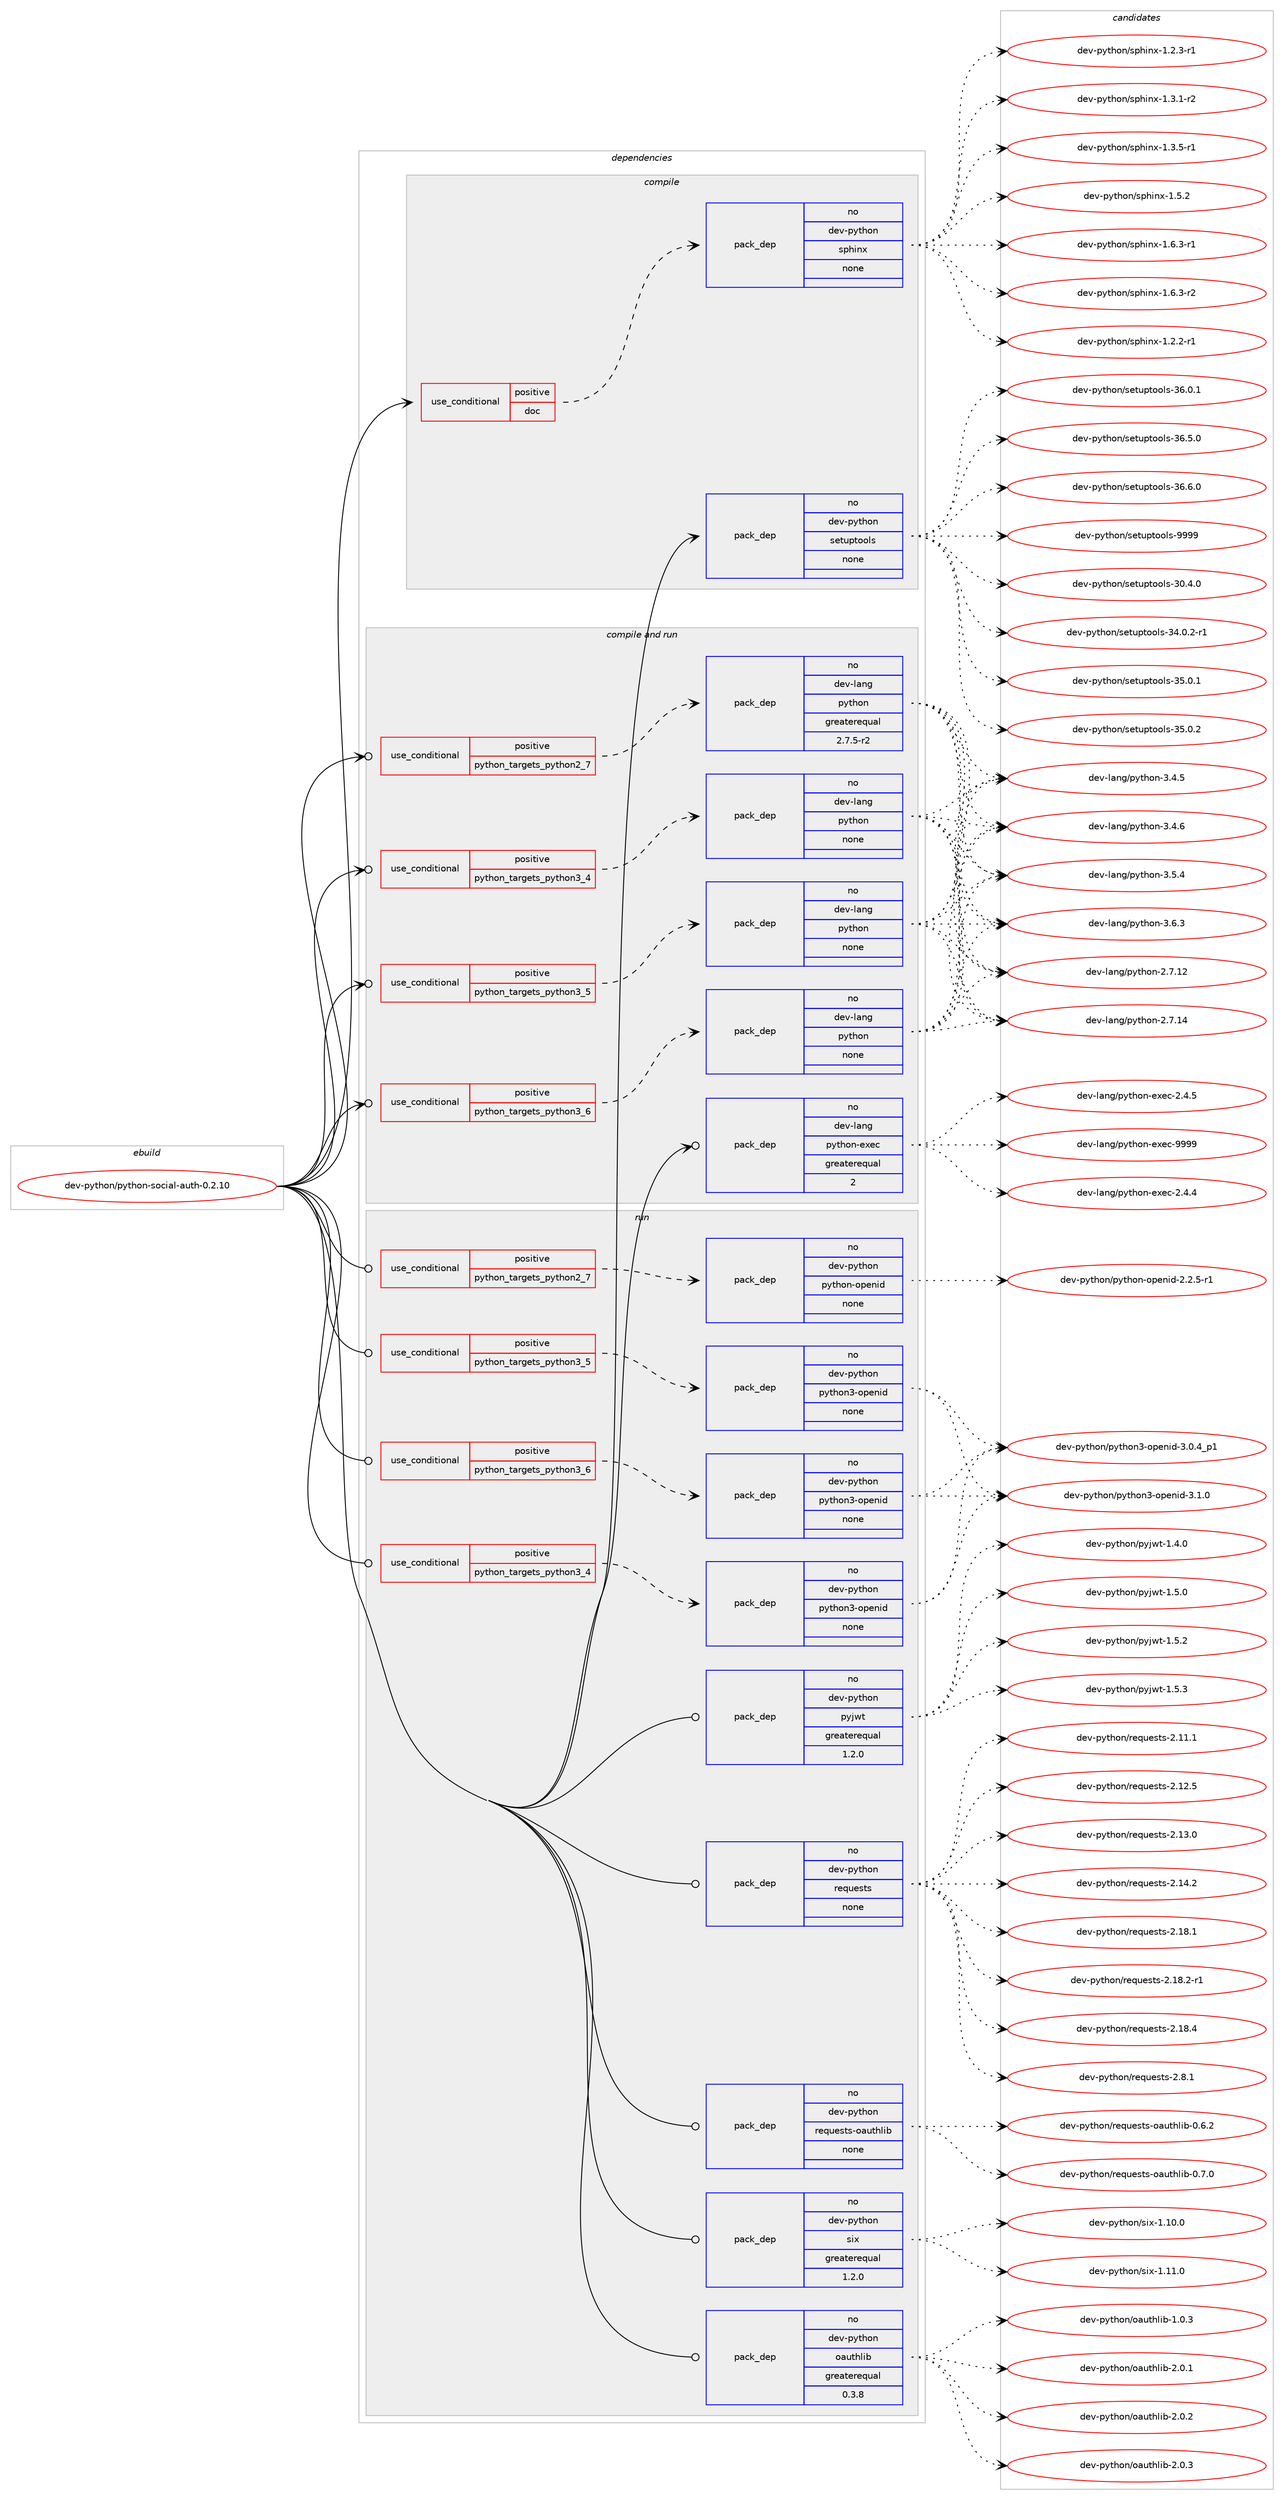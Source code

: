digraph prolog {

# *************
# Graph options
# *************

newrank=true;
concentrate=true;
compound=true;
graph [rankdir=LR,fontname=Helvetica,fontsize=10,ranksep=1.5];#, ranksep=2.5, nodesep=0.2];
edge  [arrowhead=vee];
node  [fontname=Helvetica,fontsize=10];

# **********
# The ebuild
# **********

subgraph cluster_leftcol {
color=gray;
rank=same;
label=<<i>ebuild</i>>;
id [label="dev-python/python-social-auth-0.2.10", color=red, width=4, href="../dev-python/python-social-auth-0.2.10.svg"];
}

# ****************
# The dependencies
# ****************

subgraph cluster_midcol {
color=gray;
label=<<i>dependencies</i>>;
subgraph cluster_compile {
fillcolor="#eeeeee";
style=filled;
label=<<i>compile</i>>;
subgraph cond40329 {
dependency183257 [label=<<TABLE BORDER="0" CELLBORDER="1" CELLSPACING="0" CELLPADDING="4"><TR><TD ROWSPAN="3" CELLPADDING="10">use_conditional</TD></TR><TR><TD>positive</TD></TR><TR><TD>doc</TD></TR></TABLE>>, shape=none, color=red];
subgraph pack138979 {
dependency183258 [label=<<TABLE BORDER="0" CELLBORDER="1" CELLSPACING="0" CELLPADDING="4" WIDTH="220"><TR><TD ROWSPAN="6" CELLPADDING="30">pack_dep</TD></TR><TR><TD WIDTH="110">no</TD></TR><TR><TD>dev-python</TD></TR><TR><TD>sphinx</TD></TR><TR><TD>none</TD></TR><TR><TD></TD></TR></TABLE>>, shape=none, color=blue];
}
dependency183257:e -> dependency183258:w [weight=20,style="dashed",arrowhead="vee"];
}
id:e -> dependency183257:w [weight=20,style="solid",arrowhead="vee"];
subgraph pack138980 {
dependency183259 [label=<<TABLE BORDER="0" CELLBORDER="1" CELLSPACING="0" CELLPADDING="4" WIDTH="220"><TR><TD ROWSPAN="6" CELLPADDING="30">pack_dep</TD></TR><TR><TD WIDTH="110">no</TD></TR><TR><TD>dev-python</TD></TR><TR><TD>setuptools</TD></TR><TR><TD>none</TD></TR><TR><TD></TD></TR></TABLE>>, shape=none, color=blue];
}
id:e -> dependency183259:w [weight=20,style="solid",arrowhead="vee"];
}
subgraph cluster_compileandrun {
fillcolor="#eeeeee";
style=filled;
label=<<i>compile and run</i>>;
subgraph cond40330 {
dependency183260 [label=<<TABLE BORDER="0" CELLBORDER="1" CELLSPACING="0" CELLPADDING="4"><TR><TD ROWSPAN="3" CELLPADDING="10">use_conditional</TD></TR><TR><TD>positive</TD></TR><TR><TD>python_targets_python2_7</TD></TR></TABLE>>, shape=none, color=red];
subgraph pack138981 {
dependency183261 [label=<<TABLE BORDER="0" CELLBORDER="1" CELLSPACING="0" CELLPADDING="4" WIDTH="220"><TR><TD ROWSPAN="6" CELLPADDING="30">pack_dep</TD></TR><TR><TD WIDTH="110">no</TD></TR><TR><TD>dev-lang</TD></TR><TR><TD>python</TD></TR><TR><TD>greaterequal</TD></TR><TR><TD>2.7.5-r2</TD></TR></TABLE>>, shape=none, color=blue];
}
dependency183260:e -> dependency183261:w [weight=20,style="dashed",arrowhead="vee"];
}
id:e -> dependency183260:w [weight=20,style="solid",arrowhead="odotvee"];
subgraph cond40331 {
dependency183262 [label=<<TABLE BORDER="0" CELLBORDER="1" CELLSPACING="0" CELLPADDING="4"><TR><TD ROWSPAN="3" CELLPADDING="10">use_conditional</TD></TR><TR><TD>positive</TD></TR><TR><TD>python_targets_python3_4</TD></TR></TABLE>>, shape=none, color=red];
subgraph pack138982 {
dependency183263 [label=<<TABLE BORDER="0" CELLBORDER="1" CELLSPACING="0" CELLPADDING="4" WIDTH="220"><TR><TD ROWSPAN="6" CELLPADDING="30">pack_dep</TD></TR><TR><TD WIDTH="110">no</TD></TR><TR><TD>dev-lang</TD></TR><TR><TD>python</TD></TR><TR><TD>none</TD></TR><TR><TD></TD></TR></TABLE>>, shape=none, color=blue];
}
dependency183262:e -> dependency183263:w [weight=20,style="dashed",arrowhead="vee"];
}
id:e -> dependency183262:w [weight=20,style="solid",arrowhead="odotvee"];
subgraph cond40332 {
dependency183264 [label=<<TABLE BORDER="0" CELLBORDER="1" CELLSPACING="0" CELLPADDING="4"><TR><TD ROWSPAN="3" CELLPADDING="10">use_conditional</TD></TR><TR><TD>positive</TD></TR><TR><TD>python_targets_python3_5</TD></TR></TABLE>>, shape=none, color=red];
subgraph pack138983 {
dependency183265 [label=<<TABLE BORDER="0" CELLBORDER="1" CELLSPACING="0" CELLPADDING="4" WIDTH="220"><TR><TD ROWSPAN="6" CELLPADDING="30">pack_dep</TD></TR><TR><TD WIDTH="110">no</TD></TR><TR><TD>dev-lang</TD></TR><TR><TD>python</TD></TR><TR><TD>none</TD></TR><TR><TD></TD></TR></TABLE>>, shape=none, color=blue];
}
dependency183264:e -> dependency183265:w [weight=20,style="dashed",arrowhead="vee"];
}
id:e -> dependency183264:w [weight=20,style="solid",arrowhead="odotvee"];
subgraph cond40333 {
dependency183266 [label=<<TABLE BORDER="0" CELLBORDER="1" CELLSPACING="0" CELLPADDING="4"><TR><TD ROWSPAN="3" CELLPADDING="10">use_conditional</TD></TR><TR><TD>positive</TD></TR><TR><TD>python_targets_python3_6</TD></TR></TABLE>>, shape=none, color=red];
subgraph pack138984 {
dependency183267 [label=<<TABLE BORDER="0" CELLBORDER="1" CELLSPACING="0" CELLPADDING="4" WIDTH="220"><TR><TD ROWSPAN="6" CELLPADDING="30">pack_dep</TD></TR><TR><TD WIDTH="110">no</TD></TR><TR><TD>dev-lang</TD></TR><TR><TD>python</TD></TR><TR><TD>none</TD></TR><TR><TD></TD></TR></TABLE>>, shape=none, color=blue];
}
dependency183266:e -> dependency183267:w [weight=20,style="dashed",arrowhead="vee"];
}
id:e -> dependency183266:w [weight=20,style="solid",arrowhead="odotvee"];
subgraph pack138985 {
dependency183268 [label=<<TABLE BORDER="0" CELLBORDER="1" CELLSPACING="0" CELLPADDING="4" WIDTH="220"><TR><TD ROWSPAN="6" CELLPADDING="30">pack_dep</TD></TR><TR><TD WIDTH="110">no</TD></TR><TR><TD>dev-lang</TD></TR><TR><TD>python-exec</TD></TR><TR><TD>greaterequal</TD></TR><TR><TD>2</TD></TR></TABLE>>, shape=none, color=blue];
}
id:e -> dependency183268:w [weight=20,style="solid",arrowhead="odotvee"];
}
subgraph cluster_run {
fillcolor="#eeeeee";
style=filled;
label=<<i>run</i>>;
subgraph cond40334 {
dependency183269 [label=<<TABLE BORDER="0" CELLBORDER="1" CELLSPACING="0" CELLPADDING="4"><TR><TD ROWSPAN="3" CELLPADDING="10">use_conditional</TD></TR><TR><TD>positive</TD></TR><TR><TD>python_targets_python2_7</TD></TR></TABLE>>, shape=none, color=red];
subgraph pack138986 {
dependency183270 [label=<<TABLE BORDER="0" CELLBORDER="1" CELLSPACING="0" CELLPADDING="4" WIDTH="220"><TR><TD ROWSPAN="6" CELLPADDING="30">pack_dep</TD></TR><TR><TD WIDTH="110">no</TD></TR><TR><TD>dev-python</TD></TR><TR><TD>python-openid</TD></TR><TR><TD>none</TD></TR><TR><TD></TD></TR></TABLE>>, shape=none, color=blue];
}
dependency183269:e -> dependency183270:w [weight=20,style="dashed",arrowhead="vee"];
}
id:e -> dependency183269:w [weight=20,style="solid",arrowhead="odot"];
subgraph cond40335 {
dependency183271 [label=<<TABLE BORDER="0" CELLBORDER="1" CELLSPACING="0" CELLPADDING="4"><TR><TD ROWSPAN="3" CELLPADDING="10">use_conditional</TD></TR><TR><TD>positive</TD></TR><TR><TD>python_targets_python3_4</TD></TR></TABLE>>, shape=none, color=red];
subgraph pack138987 {
dependency183272 [label=<<TABLE BORDER="0" CELLBORDER="1" CELLSPACING="0" CELLPADDING="4" WIDTH="220"><TR><TD ROWSPAN="6" CELLPADDING="30">pack_dep</TD></TR><TR><TD WIDTH="110">no</TD></TR><TR><TD>dev-python</TD></TR><TR><TD>python3-openid</TD></TR><TR><TD>none</TD></TR><TR><TD></TD></TR></TABLE>>, shape=none, color=blue];
}
dependency183271:e -> dependency183272:w [weight=20,style="dashed",arrowhead="vee"];
}
id:e -> dependency183271:w [weight=20,style="solid",arrowhead="odot"];
subgraph cond40336 {
dependency183273 [label=<<TABLE BORDER="0" CELLBORDER="1" CELLSPACING="0" CELLPADDING="4"><TR><TD ROWSPAN="3" CELLPADDING="10">use_conditional</TD></TR><TR><TD>positive</TD></TR><TR><TD>python_targets_python3_5</TD></TR></TABLE>>, shape=none, color=red];
subgraph pack138988 {
dependency183274 [label=<<TABLE BORDER="0" CELLBORDER="1" CELLSPACING="0" CELLPADDING="4" WIDTH="220"><TR><TD ROWSPAN="6" CELLPADDING="30">pack_dep</TD></TR><TR><TD WIDTH="110">no</TD></TR><TR><TD>dev-python</TD></TR><TR><TD>python3-openid</TD></TR><TR><TD>none</TD></TR><TR><TD></TD></TR></TABLE>>, shape=none, color=blue];
}
dependency183273:e -> dependency183274:w [weight=20,style="dashed",arrowhead="vee"];
}
id:e -> dependency183273:w [weight=20,style="solid",arrowhead="odot"];
subgraph cond40337 {
dependency183275 [label=<<TABLE BORDER="0" CELLBORDER="1" CELLSPACING="0" CELLPADDING="4"><TR><TD ROWSPAN="3" CELLPADDING="10">use_conditional</TD></TR><TR><TD>positive</TD></TR><TR><TD>python_targets_python3_6</TD></TR></TABLE>>, shape=none, color=red];
subgraph pack138989 {
dependency183276 [label=<<TABLE BORDER="0" CELLBORDER="1" CELLSPACING="0" CELLPADDING="4" WIDTH="220"><TR><TD ROWSPAN="6" CELLPADDING="30">pack_dep</TD></TR><TR><TD WIDTH="110">no</TD></TR><TR><TD>dev-python</TD></TR><TR><TD>python3-openid</TD></TR><TR><TD>none</TD></TR><TR><TD></TD></TR></TABLE>>, shape=none, color=blue];
}
dependency183275:e -> dependency183276:w [weight=20,style="dashed",arrowhead="vee"];
}
id:e -> dependency183275:w [weight=20,style="solid",arrowhead="odot"];
subgraph pack138990 {
dependency183277 [label=<<TABLE BORDER="0" CELLBORDER="1" CELLSPACING="0" CELLPADDING="4" WIDTH="220"><TR><TD ROWSPAN="6" CELLPADDING="30">pack_dep</TD></TR><TR><TD WIDTH="110">no</TD></TR><TR><TD>dev-python</TD></TR><TR><TD>oauthlib</TD></TR><TR><TD>greaterequal</TD></TR><TR><TD>0.3.8</TD></TR></TABLE>>, shape=none, color=blue];
}
id:e -> dependency183277:w [weight=20,style="solid",arrowhead="odot"];
subgraph pack138991 {
dependency183278 [label=<<TABLE BORDER="0" CELLBORDER="1" CELLSPACING="0" CELLPADDING="4" WIDTH="220"><TR><TD ROWSPAN="6" CELLPADDING="30">pack_dep</TD></TR><TR><TD WIDTH="110">no</TD></TR><TR><TD>dev-python</TD></TR><TR><TD>pyjwt</TD></TR><TR><TD>greaterequal</TD></TR><TR><TD>1.2.0</TD></TR></TABLE>>, shape=none, color=blue];
}
id:e -> dependency183278:w [weight=20,style="solid",arrowhead="odot"];
subgraph pack138992 {
dependency183279 [label=<<TABLE BORDER="0" CELLBORDER="1" CELLSPACING="0" CELLPADDING="4" WIDTH="220"><TR><TD ROWSPAN="6" CELLPADDING="30">pack_dep</TD></TR><TR><TD WIDTH="110">no</TD></TR><TR><TD>dev-python</TD></TR><TR><TD>requests</TD></TR><TR><TD>none</TD></TR><TR><TD></TD></TR></TABLE>>, shape=none, color=blue];
}
id:e -> dependency183279:w [weight=20,style="solid",arrowhead="odot"];
subgraph pack138993 {
dependency183280 [label=<<TABLE BORDER="0" CELLBORDER="1" CELLSPACING="0" CELLPADDING="4" WIDTH="220"><TR><TD ROWSPAN="6" CELLPADDING="30">pack_dep</TD></TR><TR><TD WIDTH="110">no</TD></TR><TR><TD>dev-python</TD></TR><TR><TD>requests-oauthlib</TD></TR><TR><TD>none</TD></TR><TR><TD></TD></TR></TABLE>>, shape=none, color=blue];
}
id:e -> dependency183280:w [weight=20,style="solid",arrowhead="odot"];
subgraph pack138994 {
dependency183281 [label=<<TABLE BORDER="0" CELLBORDER="1" CELLSPACING="0" CELLPADDING="4" WIDTH="220"><TR><TD ROWSPAN="6" CELLPADDING="30">pack_dep</TD></TR><TR><TD WIDTH="110">no</TD></TR><TR><TD>dev-python</TD></TR><TR><TD>six</TD></TR><TR><TD>greaterequal</TD></TR><TR><TD>1.2.0</TD></TR></TABLE>>, shape=none, color=blue];
}
id:e -> dependency183281:w [weight=20,style="solid",arrowhead="odot"];
}
}

# **************
# The candidates
# **************

subgraph cluster_choices {
rank=same;
color=gray;
label=<<i>candidates</i>>;

subgraph choice138979 {
color=black;
nodesep=1;
choice10010111845112121116104111110471151121041051101204549465046504511449 [label="dev-python/sphinx-1.2.2-r1", color=red, width=4,href="../dev-python/sphinx-1.2.2-r1.svg"];
choice10010111845112121116104111110471151121041051101204549465046514511449 [label="dev-python/sphinx-1.2.3-r1", color=red, width=4,href="../dev-python/sphinx-1.2.3-r1.svg"];
choice10010111845112121116104111110471151121041051101204549465146494511450 [label="dev-python/sphinx-1.3.1-r2", color=red, width=4,href="../dev-python/sphinx-1.3.1-r2.svg"];
choice10010111845112121116104111110471151121041051101204549465146534511449 [label="dev-python/sphinx-1.3.5-r1", color=red, width=4,href="../dev-python/sphinx-1.3.5-r1.svg"];
choice1001011184511212111610411111047115112104105110120454946534650 [label="dev-python/sphinx-1.5.2", color=red, width=4,href="../dev-python/sphinx-1.5.2.svg"];
choice10010111845112121116104111110471151121041051101204549465446514511449 [label="dev-python/sphinx-1.6.3-r1", color=red, width=4,href="../dev-python/sphinx-1.6.3-r1.svg"];
choice10010111845112121116104111110471151121041051101204549465446514511450 [label="dev-python/sphinx-1.6.3-r2", color=red, width=4,href="../dev-python/sphinx-1.6.3-r2.svg"];
dependency183258:e -> choice10010111845112121116104111110471151121041051101204549465046504511449:w [style=dotted,weight="100"];
dependency183258:e -> choice10010111845112121116104111110471151121041051101204549465046514511449:w [style=dotted,weight="100"];
dependency183258:e -> choice10010111845112121116104111110471151121041051101204549465146494511450:w [style=dotted,weight="100"];
dependency183258:e -> choice10010111845112121116104111110471151121041051101204549465146534511449:w [style=dotted,weight="100"];
dependency183258:e -> choice1001011184511212111610411111047115112104105110120454946534650:w [style=dotted,weight="100"];
dependency183258:e -> choice10010111845112121116104111110471151121041051101204549465446514511449:w [style=dotted,weight="100"];
dependency183258:e -> choice10010111845112121116104111110471151121041051101204549465446514511450:w [style=dotted,weight="100"];
}
subgraph choice138980 {
color=black;
nodesep=1;
choice100101118451121211161041111104711510111611711211611111110811545514846524648 [label="dev-python/setuptools-30.4.0", color=red, width=4,href="../dev-python/setuptools-30.4.0.svg"];
choice1001011184511212111610411111047115101116117112116111111108115455152464846504511449 [label="dev-python/setuptools-34.0.2-r1", color=red, width=4,href="../dev-python/setuptools-34.0.2-r1.svg"];
choice100101118451121211161041111104711510111611711211611111110811545515346484649 [label="dev-python/setuptools-35.0.1", color=red, width=4,href="../dev-python/setuptools-35.0.1.svg"];
choice100101118451121211161041111104711510111611711211611111110811545515346484650 [label="dev-python/setuptools-35.0.2", color=red, width=4,href="../dev-python/setuptools-35.0.2.svg"];
choice100101118451121211161041111104711510111611711211611111110811545515446484649 [label="dev-python/setuptools-36.0.1", color=red, width=4,href="../dev-python/setuptools-36.0.1.svg"];
choice100101118451121211161041111104711510111611711211611111110811545515446534648 [label="dev-python/setuptools-36.5.0", color=red, width=4,href="../dev-python/setuptools-36.5.0.svg"];
choice100101118451121211161041111104711510111611711211611111110811545515446544648 [label="dev-python/setuptools-36.6.0", color=red, width=4,href="../dev-python/setuptools-36.6.0.svg"];
choice10010111845112121116104111110471151011161171121161111111081154557575757 [label="dev-python/setuptools-9999", color=red, width=4,href="../dev-python/setuptools-9999.svg"];
dependency183259:e -> choice100101118451121211161041111104711510111611711211611111110811545514846524648:w [style=dotted,weight="100"];
dependency183259:e -> choice1001011184511212111610411111047115101116117112116111111108115455152464846504511449:w [style=dotted,weight="100"];
dependency183259:e -> choice100101118451121211161041111104711510111611711211611111110811545515346484649:w [style=dotted,weight="100"];
dependency183259:e -> choice100101118451121211161041111104711510111611711211611111110811545515346484650:w [style=dotted,weight="100"];
dependency183259:e -> choice100101118451121211161041111104711510111611711211611111110811545515446484649:w [style=dotted,weight="100"];
dependency183259:e -> choice100101118451121211161041111104711510111611711211611111110811545515446534648:w [style=dotted,weight="100"];
dependency183259:e -> choice100101118451121211161041111104711510111611711211611111110811545515446544648:w [style=dotted,weight="100"];
dependency183259:e -> choice10010111845112121116104111110471151011161171121161111111081154557575757:w [style=dotted,weight="100"];
}
subgraph choice138981 {
color=black;
nodesep=1;
choice10010111845108971101034711212111610411111045504655464950 [label="dev-lang/python-2.7.12", color=red, width=4,href="../dev-lang/python-2.7.12.svg"];
choice10010111845108971101034711212111610411111045504655464952 [label="dev-lang/python-2.7.14", color=red, width=4,href="../dev-lang/python-2.7.14.svg"];
choice100101118451089711010347112121116104111110455146524653 [label="dev-lang/python-3.4.5", color=red, width=4,href="../dev-lang/python-3.4.5.svg"];
choice100101118451089711010347112121116104111110455146524654 [label="dev-lang/python-3.4.6", color=red, width=4,href="../dev-lang/python-3.4.6.svg"];
choice100101118451089711010347112121116104111110455146534652 [label="dev-lang/python-3.5.4", color=red, width=4,href="../dev-lang/python-3.5.4.svg"];
choice100101118451089711010347112121116104111110455146544651 [label="dev-lang/python-3.6.3", color=red, width=4,href="../dev-lang/python-3.6.3.svg"];
dependency183261:e -> choice10010111845108971101034711212111610411111045504655464950:w [style=dotted,weight="100"];
dependency183261:e -> choice10010111845108971101034711212111610411111045504655464952:w [style=dotted,weight="100"];
dependency183261:e -> choice100101118451089711010347112121116104111110455146524653:w [style=dotted,weight="100"];
dependency183261:e -> choice100101118451089711010347112121116104111110455146524654:w [style=dotted,weight="100"];
dependency183261:e -> choice100101118451089711010347112121116104111110455146534652:w [style=dotted,weight="100"];
dependency183261:e -> choice100101118451089711010347112121116104111110455146544651:w [style=dotted,weight="100"];
}
subgraph choice138982 {
color=black;
nodesep=1;
choice10010111845108971101034711212111610411111045504655464950 [label="dev-lang/python-2.7.12", color=red, width=4,href="../dev-lang/python-2.7.12.svg"];
choice10010111845108971101034711212111610411111045504655464952 [label="dev-lang/python-2.7.14", color=red, width=4,href="../dev-lang/python-2.7.14.svg"];
choice100101118451089711010347112121116104111110455146524653 [label="dev-lang/python-3.4.5", color=red, width=4,href="../dev-lang/python-3.4.5.svg"];
choice100101118451089711010347112121116104111110455146524654 [label="dev-lang/python-3.4.6", color=red, width=4,href="../dev-lang/python-3.4.6.svg"];
choice100101118451089711010347112121116104111110455146534652 [label="dev-lang/python-3.5.4", color=red, width=4,href="../dev-lang/python-3.5.4.svg"];
choice100101118451089711010347112121116104111110455146544651 [label="dev-lang/python-3.6.3", color=red, width=4,href="../dev-lang/python-3.6.3.svg"];
dependency183263:e -> choice10010111845108971101034711212111610411111045504655464950:w [style=dotted,weight="100"];
dependency183263:e -> choice10010111845108971101034711212111610411111045504655464952:w [style=dotted,weight="100"];
dependency183263:e -> choice100101118451089711010347112121116104111110455146524653:w [style=dotted,weight="100"];
dependency183263:e -> choice100101118451089711010347112121116104111110455146524654:w [style=dotted,weight="100"];
dependency183263:e -> choice100101118451089711010347112121116104111110455146534652:w [style=dotted,weight="100"];
dependency183263:e -> choice100101118451089711010347112121116104111110455146544651:w [style=dotted,weight="100"];
}
subgraph choice138983 {
color=black;
nodesep=1;
choice10010111845108971101034711212111610411111045504655464950 [label="dev-lang/python-2.7.12", color=red, width=4,href="../dev-lang/python-2.7.12.svg"];
choice10010111845108971101034711212111610411111045504655464952 [label="dev-lang/python-2.7.14", color=red, width=4,href="../dev-lang/python-2.7.14.svg"];
choice100101118451089711010347112121116104111110455146524653 [label="dev-lang/python-3.4.5", color=red, width=4,href="../dev-lang/python-3.4.5.svg"];
choice100101118451089711010347112121116104111110455146524654 [label="dev-lang/python-3.4.6", color=red, width=4,href="../dev-lang/python-3.4.6.svg"];
choice100101118451089711010347112121116104111110455146534652 [label="dev-lang/python-3.5.4", color=red, width=4,href="../dev-lang/python-3.5.4.svg"];
choice100101118451089711010347112121116104111110455146544651 [label="dev-lang/python-3.6.3", color=red, width=4,href="../dev-lang/python-3.6.3.svg"];
dependency183265:e -> choice10010111845108971101034711212111610411111045504655464950:w [style=dotted,weight="100"];
dependency183265:e -> choice10010111845108971101034711212111610411111045504655464952:w [style=dotted,weight="100"];
dependency183265:e -> choice100101118451089711010347112121116104111110455146524653:w [style=dotted,weight="100"];
dependency183265:e -> choice100101118451089711010347112121116104111110455146524654:w [style=dotted,weight="100"];
dependency183265:e -> choice100101118451089711010347112121116104111110455146534652:w [style=dotted,weight="100"];
dependency183265:e -> choice100101118451089711010347112121116104111110455146544651:w [style=dotted,weight="100"];
}
subgraph choice138984 {
color=black;
nodesep=1;
choice10010111845108971101034711212111610411111045504655464950 [label="dev-lang/python-2.7.12", color=red, width=4,href="../dev-lang/python-2.7.12.svg"];
choice10010111845108971101034711212111610411111045504655464952 [label="dev-lang/python-2.7.14", color=red, width=4,href="../dev-lang/python-2.7.14.svg"];
choice100101118451089711010347112121116104111110455146524653 [label="dev-lang/python-3.4.5", color=red, width=4,href="../dev-lang/python-3.4.5.svg"];
choice100101118451089711010347112121116104111110455146524654 [label="dev-lang/python-3.4.6", color=red, width=4,href="../dev-lang/python-3.4.6.svg"];
choice100101118451089711010347112121116104111110455146534652 [label="dev-lang/python-3.5.4", color=red, width=4,href="../dev-lang/python-3.5.4.svg"];
choice100101118451089711010347112121116104111110455146544651 [label="dev-lang/python-3.6.3", color=red, width=4,href="../dev-lang/python-3.6.3.svg"];
dependency183267:e -> choice10010111845108971101034711212111610411111045504655464950:w [style=dotted,weight="100"];
dependency183267:e -> choice10010111845108971101034711212111610411111045504655464952:w [style=dotted,weight="100"];
dependency183267:e -> choice100101118451089711010347112121116104111110455146524653:w [style=dotted,weight="100"];
dependency183267:e -> choice100101118451089711010347112121116104111110455146524654:w [style=dotted,weight="100"];
dependency183267:e -> choice100101118451089711010347112121116104111110455146534652:w [style=dotted,weight="100"];
dependency183267:e -> choice100101118451089711010347112121116104111110455146544651:w [style=dotted,weight="100"];
}
subgraph choice138985 {
color=black;
nodesep=1;
choice1001011184510897110103471121211161041111104510112010199455046524652 [label="dev-lang/python-exec-2.4.4", color=red, width=4,href="../dev-lang/python-exec-2.4.4.svg"];
choice1001011184510897110103471121211161041111104510112010199455046524653 [label="dev-lang/python-exec-2.4.5", color=red, width=4,href="../dev-lang/python-exec-2.4.5.svg"];
choice10010111845108971101034711212111610411111045101120101994557575757 [label="dev-lang/python-exec-9999", color=red, width=4,href="../dev-lang/python-exec-9999.svg"];
dependency183268:e -> choice1001011184510897110103471121211161041111104510112010199455046524652:w [style=dotted,weight="100"];
dependency183268:e -> choice1001011184510897110103471121211161041111104510112010199455046524653:w [style=dotted,weight="100"];
dependency183268:e -> choice10010111845108971101034711212111610411111045101120101994557575757:w [style=dotted,weight="100"];
}
subgraph choice138986 {
color=black;
nodesep=1;
choice1001011184511212111610411111047112121116104111110451111121011101051004550465046534511449 [label="dev-python/python-openid-2.2.5-r1", color=red, width=4,href="../dev-python/python-openid-2.2.5-r1.svg"];
dependency183270:e -> choice1001011184511212111610411111047112121116104111110451111121011101051004550465046534511449:w [style=dotted,weight="100"];
}
subgraph choice138987 {
color=black;
nodesep=1;
choice100101118451121211161041111104711212111610411111051451111121011101051004551464846529511249 [label="dev-python/python3-openid-3.0.4_p1", color=red, width=4,href="../dev-python/python3-openid-3.0.4_p1.svg"];
choice10010111845112121116104111110471121211161041111105145111112101110105100455146494648 [label="dev-python/python3-openid-3.1.0", color=red, width=4,href="../dev-python/python3-openid-3.1.0.svg"];
dependency183272:e -> choice100101118451121211161041111104711212111610411111051451111121011101051004551464846529511249:w [style=dotted,weight="100"];
dependency183272:e -> choice10010111845112121116104111110471121211161041111105145111112101110105100455146494648:w [style=dotted,weight="100"];
}
subgraph choice138988 {
color=black;
nodesep=1;
choice100101118451121211161041111104711212111610411111051451111121011101051004551464846529511249 [label="dev-python/python3-openid-3.0.4_p1", color=red, width=4,href="../dev-python/python3-openid-3.0.4_p1.svg"];
choice10010111845112121116104111110471121211161041111105145111112101110105100455146494648 [label="dev-python/python3-openid-3.1.0", color=red, width=4,href="../dev-python/python3-openid-3.1.0.svg"];
dependency183274:e -> choice100101118451121211161041111104711212111610411111051451111121011101051004551464846529511249:w [style=dotted,weight="100"];
dependency183274:e -> choice10010111845112121116104111110471121211161041111105145111112101110105100455146494648:w [style=dotted,weight="100"];
}
subgraph choice138989 {
color=black;
nodesep=1;
choice100101118451121211161041111104711212111610411111051451111121011101051004551464846529511249 [label="dev-python/python3-openid-3.0.4_p1", color=red, width=4,href="../dev-python/python3-openid-3.0.4_p1.svg"];
choice10010111845112121116104111110471121211161041111105145111112101110105100455146494648 [label="dev-python/python3-openid-3.1.0", color=red, width=4,href="../dev-python/python3-openid-3.1.0.svg"];
dependency183276:e -> choice100101118451121211161041111104711212111610411111051451111121011101051004551464846529511249:w [style=dotted,weight="100"];
dependency183276:e -> choice10010111845112121116104111110471121211161041111105145111112101110105100455146494648:w [style=dotted,weight="100"];
}
subgraph choice138990 {
color=black;
nodesep=1;
choice10010111845112121116104111110471119711711610410810598454946484651 [label="dev-python/oauthlib-1.0.3", color=red, width=4,href="../dev-python/oauthlib-1.0.3.svg"];
choice10010111845112121116104111110471119711711610410810598455046484649 [label="dev-python/oauthlib-2.0.1", color=red, width=4,href="../dev-python/oauthlib-2.0.1.svg"];
choice10010111845112121116104111110471119711711610410810598455046484650 [label="dev-python/oauthlib-2.0.2", color=red, width=4,href="../dev-python/oauthlib-2.0.2.svg"];
choice10010111845112121116104111110471119711711610410810598455046484651 [label="dev-python/oauthlib-2.0.3", color=red, width=4,href="../dev-python/oauthlib-2.0.3.svg"];
dependency183277:e -> choice10010111845112121116104111110471119711711610410810598454946484651:w [style=dotted,weight="100"];
dependency183277:e -> choice10010111845112121116104111110471119711711610410810598455046484649:w [style=dotted,weight="100"];
dependency183277:e -> choice10010111845112121116104111110471119711711610410810598455046484650:w [style=dotted,weight="100"];
dependency183277:e -> choice10010111845112121116104111110471119711711610410810598455046484651:w [style=dotted,weight="100"];
}
subgraph choice138991 {
color=black;
nodesep=1;
choice1001011184511212111610411111047112121106119116454946524648 [label="dev-python/pyjwt-1.4.0", color=red, width=4,href="../dev-python/pyjwt-1.4.0.svg"];
choice1001011184511212111610411111047112121106119116454946534648 [label="dev-python/pyjwt-1.5.0", color=red, width=4,href="../dev-python/pyjwt-1.5.0.svg"];
choice1001011184511212111610411111047112121106119116454946534650 [label="dev-python/pyjwt-1.5.2", color=red, width=4,href="../dev-python/pyjwt-1.5.2.svg"];
choice1001011184511212111610411111047112121106119116454946534651 [label="dev-python/pyjwt-1.5.3", color=red, width=4,href="../dev-python/pyjwt-1.5.3.svg"];
dependency183278:e -> choice1001011184511212111610411111047112121106119116454946524648:w [style=dotted,weight="100"];
dependency183278:e -> choice1001011184511212111610411111047112121106119116454946534648:w [style=dotted,weight="100"];
dependency183278:e -> choice1001011184511212111610411111047112121106119116454946534650:w [style=dotted,weight="100"];
dependency183278:e -> choice1001011184511212111610411111047112121106119116454946534651:w [style=dotted,weight="100"];
}
subgraph choice138992 {
color=black;
nodesep=1;
choice100101118451121211161041111104711410111311710111511611545504649494649 [label="dev-python/requests-2.11.1", color=red, width=4,href="../dev-python/requests-2.11.1.svg"];
choice100101118451121211161041111104711410111311710111511611545504649504653 [label="dev-python/requests-2.12.5", color=red, width=4,href="../dev-python/requests-2.12.5.svg"];
choice100101118451121211161041111104711410111311710111511611545504649514648 [label="dev-python/requests-2.13.0", color=red, width=4,href="../dev-python/requests-2.13.0.svg"];
choice100101118451121211161041111104711410111311710111511611545504649524650 [label="dev-python/requests-2.14.2", color=red, width=4,href="../dev-python/requests-2.14.2.svg"];
choice100101118451121211161041111104711410111311710111511611545504649564649 [label="dev-python/requests-2.18.1", color=red, width=4,href="../dev-python/requests-2.18.1.svg"];
choice1001011184511212111610411111047114101113117101115116115455046495646504511449 [label="dev-python/requests-2.18.2-r1", color=red, width=4,href="../dev-python/requests-2.18.2-r1.svg"];
choice100101118451121211161041111104711410111311710111511611545504649564652 [label="dev-python/requests-2.18.4", color=red, width=4,href="../dev-python/requests-2.18.4.svg"];
choice1001011184511212111610411111047114101113117101115116115455046564649 [label="dev-python/requests-2.8.1", color=red, width=4,href="../dev-python/requests-2.8.1.svg"];
dependency183279:e -> choice100101118451121211161041111104711410111311710111511611545504649494649:w [style=dotted,weight="100"];
dependency183279:e -> choice100101118451121211161041111104711410111311710111511611545504649504653:w [style=dotted,weight="100"];
dependency183279:e -> choice100101118451121211161041111104711410111311710111511611545504649514648:w [style=dotted,weight="100"];
dependency183279:e -> choice100101118451121211161041111104711410111311710111511611545504649524650:w [style=dotted,weight="100"];
dependency183279:e -> choice100101118451121211161041111104711410111311710111511611545504649564649:w [style=dotted,weight="100"];
dependency183279:e -> choice1001011184511212111610411111047114101113117101115116115455046495646504511449:w [style=dotted,weight="100"];
dependency183279:e -> choice100101118451121211161041111104711410111311710111511611545504649564652:w [style=dotted,weight="100"];
dependency183279:e -> choice1001011184511212111610411111047114101113117101115116115455046564649:w [style=dotted,weight="100"];
}
subgraph choice138993 {
color=black;
nodesep=1;
choice1001011184511212111610411111047114101113117101115116115451119711711610410810598454846544650 [label="dev-python/requests-oauthlib-0.6.2", color=red, width=4,href="../dev-python/requests-oauthlib-0.6.2.svg"];
choice1001011184511212111610411111047114101113117101115116115451119711711610410810598454846554648 [label="dev-python/requests-oauthlib-0.7.0", color=red, width=4,href="../dev-python/requests-oauthlib-0.7.0.svg"];
dependency183280:e -> choice1001011184511212111610411111047114101113117101115116115451119711711610410810598454846544650:w [style=dotted,weight="100"];
dependency183280:e -> choice1001011184511212111610411111047114101113117101115116115451119711711610410810598454846554648:w [style=dotted,weight="100"];
}
subgraph choice138994 {
color=black;
nodesep=1;
choice100101118451121211161041111104711510512045494649484648 [label="dev-python/six-1.10.0", color=red, width=4,href="../dev-python/six-1.10.0.svg"];
choice100101118451121211161041111104711510512045494649494648 [label="dev-python/six-1.11.0", color=red, width=4,href="../dev-python/six-1.11.0.svg"];
dependency183281:e -> choice100101118451121211161041111104711510512045494649484648:w [style=dotted,weight="100"];
dependency183281:e -> choice100101118451121211161041111104711510512045494649494648:w [style=dotted,weight="100"];
}
}

}
